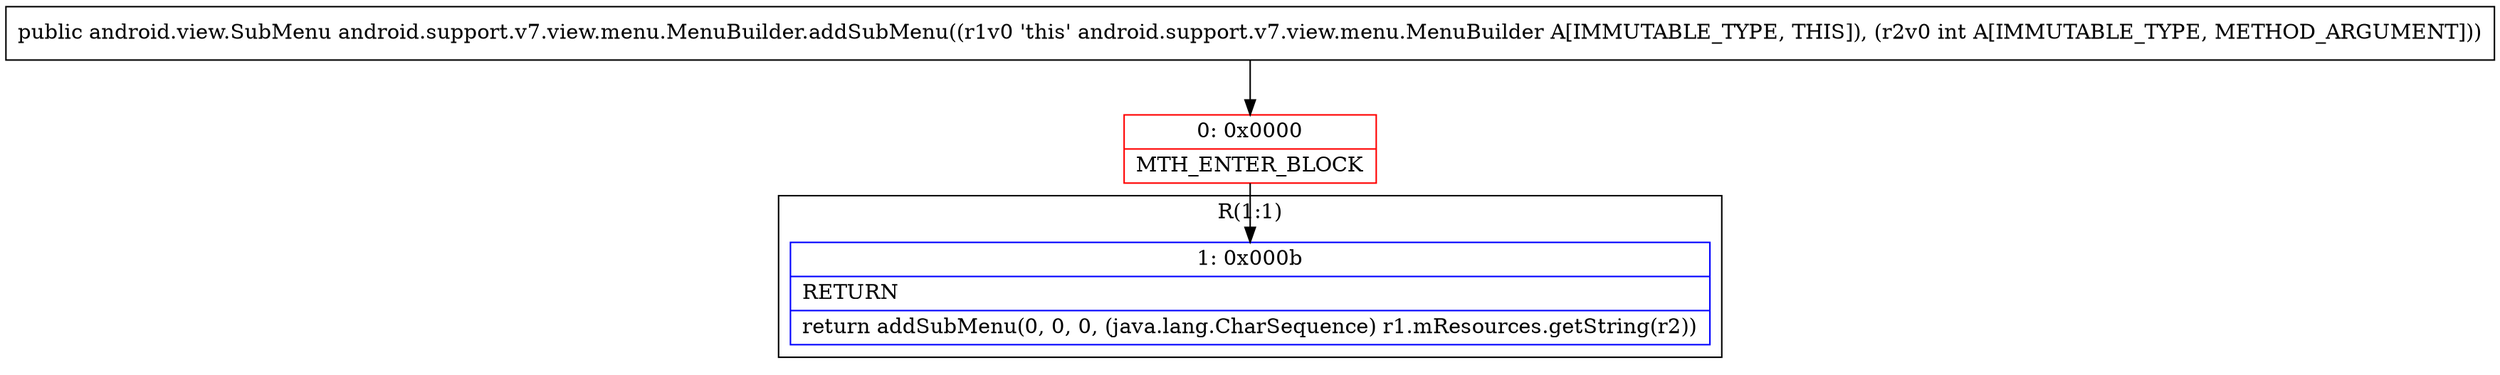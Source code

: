 digraph "CFG forandroid.support.v7.view.menu.MenuBuilder.addSubMenu(I)Landroid\/view\/SubMenu;" {
subgraph cluster_Region_455745428 {
label = "R(1:1)";
node [shape=record,color=blue];
Node_1 [shape=record,label="{1\:\ 0x000b|RETURN\l|return addSubMenu(0, 0, 0, (java.lang.CharSequence) r1.mResources.getString(r2))\l}"];
}
Node_0 [shape=record,color=red,label="{0\:\ 0x0000|MTH_ENTER_BLOCK\l}"];
MethodNode[shape=record,label="{public android.view.SubMenu android.support.v7.view.menu.MenuBuilder.addSubMenu((r1v0 'this' android.support.v7.view.menu.MenuBuilder A[IMMUTABLE_TYPE, THIS]), (r2v0 int A[IMMUTABLE_TYPE, METHOD_ARGUMENT])) }"];
MethodNode -> Node_0;
Node_0 -> Node_1;
}

